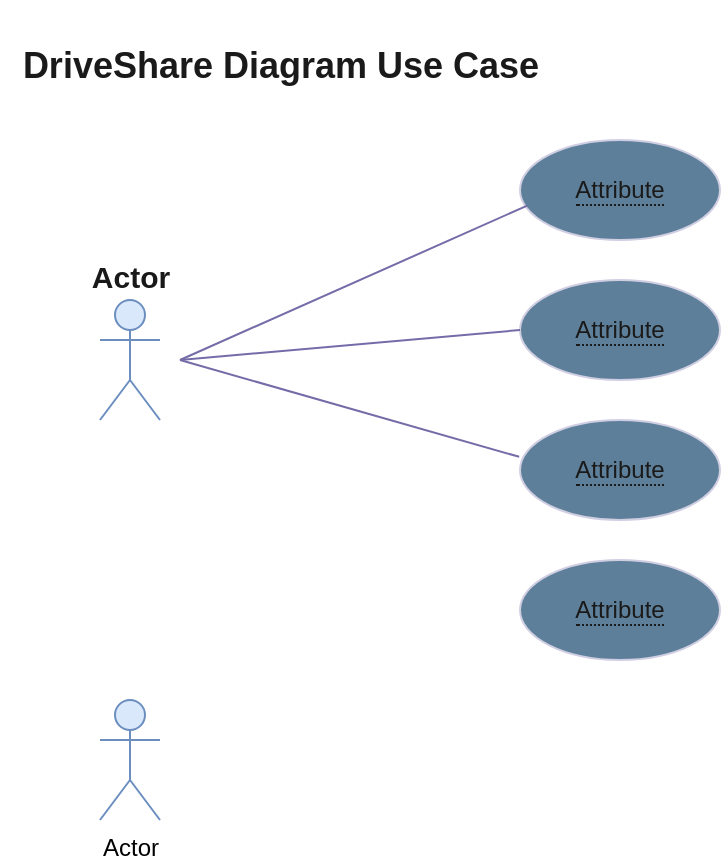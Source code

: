 <mxfile version="23.1.5" type="github">
  <diagram name="Page-1" id="ajDpJvllg83Ok4pXp2j0">
    <mxGraphModel dx="1002" dy="577" grid="1" gridSize="10" guides="1" tooltips="1" connect="1" arrows="1" fold="1" page="1" pageScale="1" pageWidth="827" pageHeight="1169" math="0" shadow="0">
      <root>
        <mxCell id="0" />
        <mxCell id="1" parent="0" />
        <mxCell id="F7RkPhCMpiBUuudMdPFo-1" value="Actor" style="shape=umlActor;verticalLabelPosition=top;verticalAlign=bottom;html=1;labelBackgroundColor=none;fillColor=#dae8fc;strokeColor=#6c8ebf;rounded=0;fontFamily=Helvetica;fontSize=15;labelPosition=center;align=center;fontStyle=1;fontColor=#191919;direction=east;" vertex="1" parent="1">
          <mxGeometry x="70" y="150" width="30" height="60" as="geometry" />
        </mxCell>
        <mxCell id="F7RkPhCMpiBUuudMdPFo-2" value="Actor" style="shape=umlActor;verticalLabelPosition=bottom;verticalAlign=top;html=1;labelBackgroundColor=none;fillColor=#dae8fc;strokeColor=#6c8ebf;rounded=0;" vertex="1" parent="1">
          <mxGeometry x="70" y="350" width="30" height="60" as="geometry" />
        </mxCell>
        <mxCell id="F7RkPhCMpiBUuudMdPFo-14" value="&lt;h2 style=&quot;text-align: justify; line-height: 120%;&quot;&gt;&lt;span style=&quot;background-color: initial;&quot;&gt;DriveShare Diagram Use Case&lt;/span&gt;&lt;/h2&gt;&lt;div style=&quot;text-align: justify; line-height: 120%;&quot;&gt;&lt;br&gt;&lt;/div&gt;" style="text;html=1;align=center;verticalAlign=middle;resizable=0;points=[];autosize=1;strokeColor=none;fillColor=none;fontColor=#1A1A1A;" vertex="1" parent="1">
          <mxGeometry x="20" width="280" height="80" as="geometry" />
        </mxCell>
        <mxCell id="F7RkPhCMpiBUuudMdPFo-15" value="&lt;span style=&quot;border-bottom: 1px dotted&quot;&gt;Attribute&lt;/span&gt;" style="ellipse;whiteSpace=wrap;html=1;align=center;strokeColor=#D0CEE2;fontColor=#1A1A1A;fillColor=#5D7F99;" vertex="1" parent="1">
          <mxGeometry x="280" y="70" width="100" height="50" as="geometry" />
        </mxCell>
        <mxCell id="F7RkPhCMpiBUuudMdPFo-16" value="&lt;span style=&quot;border-bottom: 1px dotted&quot;&gt;Attribute&lt;/span&gt;" style="ellipse;whiteSpace=wrap;html=1;align=center;strokeColor=#D0CEE2;fontColor=#1A1A1A;fillColor=#5D7F99;" vertex="1" parent="1">
          <mxGeometry x="280" y="140" width="100" height="50" as="geometry" />
        </mxCell>
        <mxCell id="F7RkPhCMpiBUuudMdPFo-17" value="&lt;span style=&quot;border-bottom: 1px dotted&quot;&gt;Attribute&lt;/span&gt;" style="ellipse;whiteSpace=wrap;html=1;align=center;strokeColor=#D0CEE2;fontColor=#1A1A1A;fillColor=#5D7F99;" vertex="1" parent="1">
          <mxGeometry x="280" y="210" width="100" height="50" as="geometry" />
        </mxCell>
        <mxCell id="F7RkPhCMpiBUuudMdPFo-18" value="&lt;span style=&quot;border-bottom: 1px dotted&quot;&gt;Attribute&lt;/span&gt;" style="ellipse;whiteSpace=wrap;html=1;align=center;strokeColor=#D0CEE2;fontColor=#1A1A1A;fillColor=#5D7F99;" vertex="1" parent="1">
          <mxGeometry x="280" y="280" width="100" height="50" as="geometry" />
        </mxCell>
        <mxCell id="F7RkPhCMpiBUuudMdPFo-19" value="" style="endArrow=none;html=1;rounded=0;strokeColor=#736CA8;fontColor=#1A1A1A;entryX=0.036;entryY=0.656;entryDx=0;entryDy=0;entryPerimeter=0;" edge="1" parent="1" target="F7RkPhCMpiBUuudMdPFo-15">
          <mxGeometry width="50" height="50" relative="1" as="geometry">
            <mxPoint x="110" y="180" as="sourcePoint" />
            <mxPoint x="270" y="110" as="targetPoint" />
          </mxGeometry>
        </mxCell>
        <mxCell id="F7RkPhCMpiBUuudMdPFo-20" value="" style="endArrow=none;html=1;rounded=0;strokeColor=#736CA8;fontColor=#1A1A1A;entryX=0;entryY=0.5;entryDx=0;entryDy=0;" edge="1" parent="1" target="F7RkPhCMpiBUuudMdPFo-16">
          <mxGeometry width="50" height="50" relative="1" as="geometry">
            <mxPoint x="110" y="180" as="sourcePoint" />
            <mxPoint x="284" y="120" as="targetPoint" />
          </mxGeometry>
        </mxCell>
        <mxCell id="F7RkPhCMpiBUuudMdPFo-21" value="" style="endArrow=none;html=1;rounded=0;strokeColor=#736CA8;fontColor=#1A1A1A;entryX=-0.004;entryY=0.368;entryDx=0;entryDy=0;entryPerimeter=0;" edge="1" parent="1" target="F7RkPhCMpiBUuudMdPFo-17">
          <mxGeometry width="50" height="50" relative="1" as="geometry">
            <mxPoint x="110" y="180" as="sourcePoint" />
            <mxPoint x="280" y="190" as="targetPoint" />
          </mxGeometry>
        </mxCell>
      </root>
    </mxGraphModel>
  </diagram>
</mxfile>
